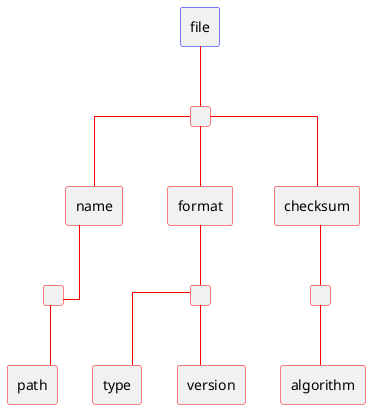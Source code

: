 @startuml
skinparam linetype ortho

rectangle " " as c1 #line:red;
rectangle " " as c2 #line:red;
rectangle " " as c3 #line:red;
rectangle " " as c4 #line:red;

rectangle file #line:blue;
rectangle name #line:red;
rectangle path #line:red;
rectangle format #line:red;
rectangle type #line:red;
rectangle version as version #line:red;
rectangle checksum #line:red;
rectangle algorithm #line:red;

file -[#ff0000]- c1

c1 -[#ff0000]- name
name -[#ff0000]- c2
c2 -[#ff0000]- path

c1 -[#ff0000]- format
format -[#ff0000]- c3
c3 -[#ff0000]- type
c3 -[#ff0000]- version

c1 -[#ff0000]- checksum
checksum -[#ff0000]- c4
c4 -[#ff0000]- algorithm

@enduml
